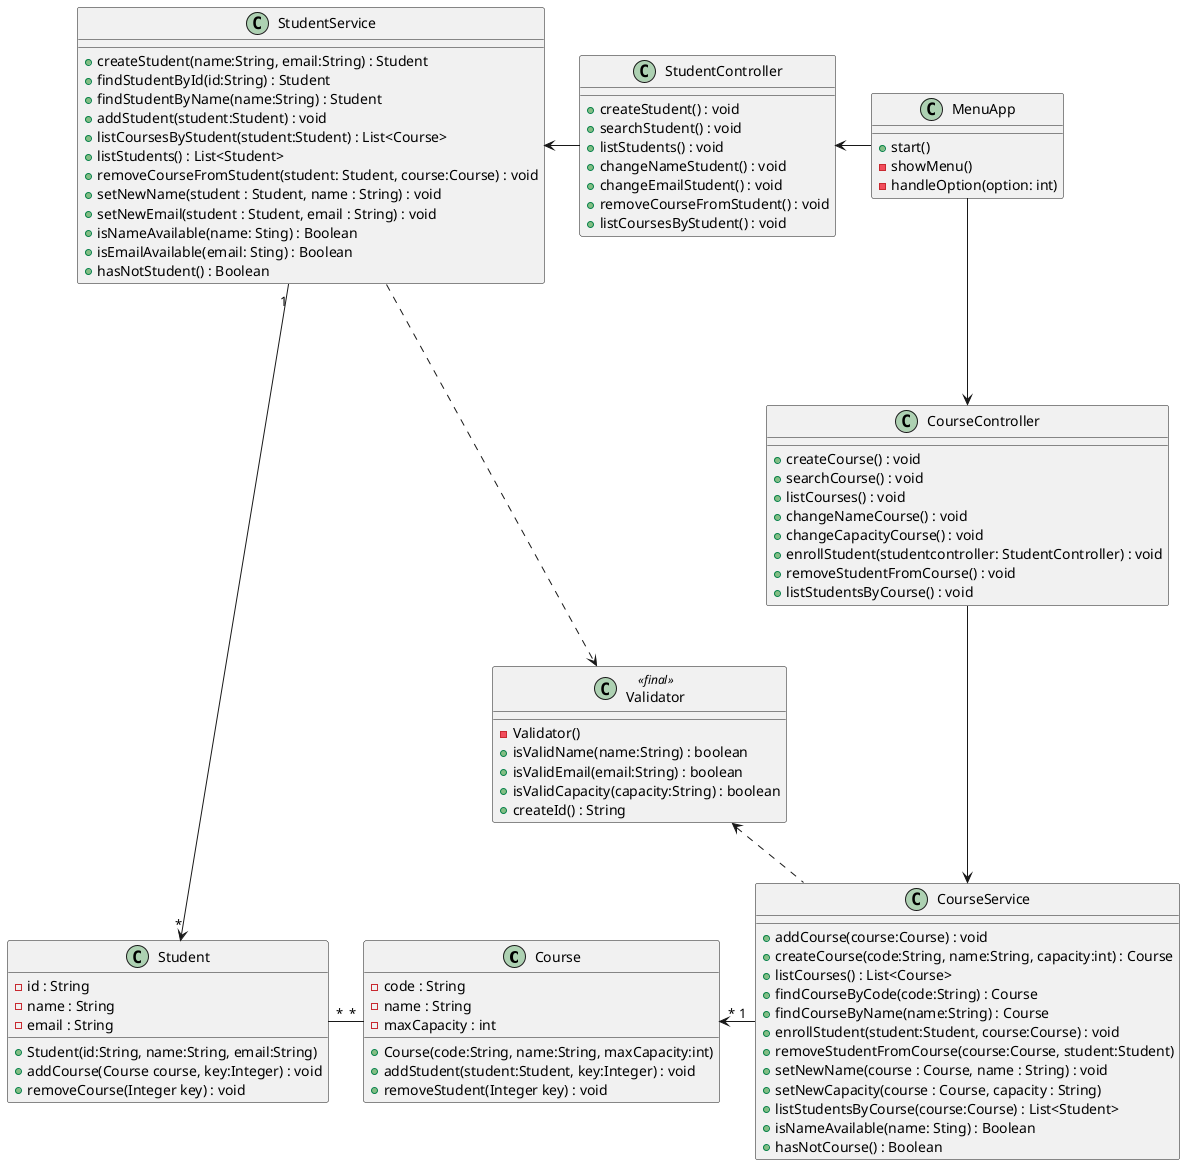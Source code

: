 @startuml UML
class Course {
  - code : String
  - name : String
  - maxCapacity : int
  + Course(code:String, name:String, maxCapacity:int)
  + addStudent(student:Student, key:Integer) : void
  + removeStudent(Integer key) : void
}

class Student {
  - id : String
  - name : String
  - email : String
  + Student(id:String, name:String, email:String)
  + addCourse(Course course, key:Integer) : void
  + removeCourse(Integer key) : void
}

class CourseService {
  + addCourse(course:Course) : void
  + createCourse(code:String, name:String, capacity:int) : Course
  + listCourses() : List<Course>
  + findCourseByCode(code:String) : Course
  + findCourseByName(name:String) : Course
  + enrollStudent(student:Student, course:Course) : void
  + removeStudentFromCourse(course:Course, student:Student)
  + setNewName(course : Course, name : String) : void
  + setNewCapacity(course : Course, capacity : String)
  + listStudentsByCourse(course:Course) : List<Student>
  + isNameAvailable(name: Sting) : Boolean
  + hasNotCourse() : Boolean
}

class StudentService {
  + createStudent(name:String, email:String) : Student
  + findStudentById(id:String) : Student
  + findStudentByName(name:String) : Student
  + addStudent(student:Student) : void
  + listCoursesByStudent(student:Student) : List<Course>
  + listStudents() : List<Student>
  + removeCourseFromStudent(student: Student, course:Course) : void
  + setNewName(student : Student, name : String) : void
  + setNewEmail(student : Student, email : String) : void
  + isNameAvailable(name: Sting) : Boolean
  + isEmailAvailable(email: Sting) : Boolean
  + hasNotStudent() : Boolean
}

class Validator <<final>> {
  - Validator()
  + isValidName(name:String) : boolean
  + isValidEmail(email:String) : boolean
  + isValidCapacity(capacity:String) : boolean
  + createId() : String
}

class CourseController {
  + createCourse() : void
  + searchCourse() : void
  + listCourses() : void
  + changeNameCourse() : void
  + changeCapacityCourse() : void
  + enrollStudent(studentcontroller: StudentController) : void
  + removeStudentFromCourse() : void
  + listStudentsByCourse() : void
}

class StudentController {
  + createStudent() : void
  + searchStudent() : void
  + listStudents() : void
  + changeNameStudent() : void
  + changeEmailStudent() : void
  + removeCourseFromStudent() : void
  + listCoursesByStudent() : void
}

class MenuApp {
    +start()
    -showMenu()
    -handleOption(option: int)
}



Course "*" --left-- "*" Student
CourseService "1" --left--> "*" Course
StudentService "1" --down---> "*" Student
CourseController -down-> CourseService
StudentController -left-> StudentService
MenuApp -right-> CourseController
MenuApp -left-> StudentController
CourseService .up.> Validator
StudentService ..> Validator

@enduml